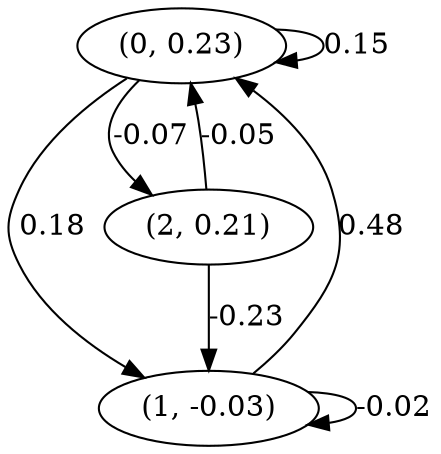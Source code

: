 digraph {
    0 [ label = "(0, 0.23)" ]
    1 [ label = "(1, -0.03)" ]
    2 [ label = "(2, 0.21)" ]
    0 -> 0 [ label = "0.15" ]
    1 -> 1 [ label = "-0.02" ]
    1 -> 0 [ label = "0.48" ]
    2 -> 0 [ label = "-0.05" ]
    0 -> 1 [ label = "0.18" ]
    2 -> 1 [ label = "-0.23" ]
    0 -> 2 [ label = "-0.07" ]
}

